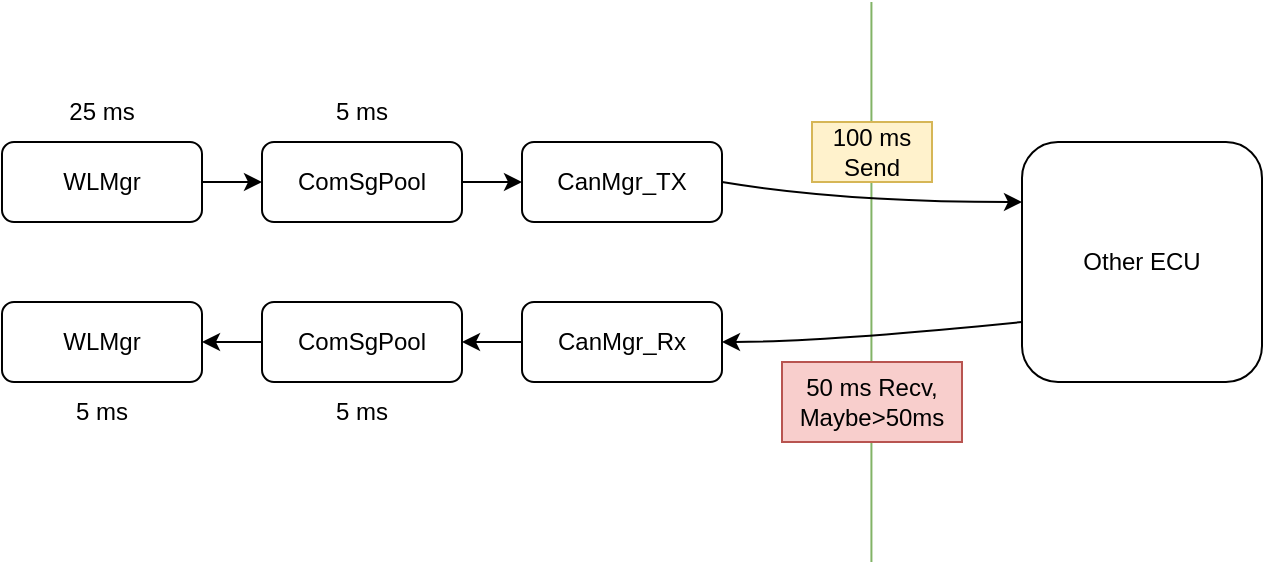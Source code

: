 <mxfile version="21.3.4" type="github">
  <diagram name="第 1 页" id="kOARaLgEpp79fm4aczMa">
    <mxGraphModel dx="788" dy="432" grid="1" gridSize="10" guides="1" tooltips="1" connect="1" arrows="1" fold="1" page="1" pageScale="1" pageWidth="850" pageHeight="1100" math="0" shadow="0">
      <root>
        <mxCell id="0" />
        <mxCell id="1" parent="0" />
        <mxCell id="nJ7Q8TauHSSMrptoCDet-9" value="" style="edgeStyle=orthogonalEdgeStyle;rounded=0;orthogonalLoop=1;jettySize=auto;html=1;" edge="1" parent="1" source="nJ7Q8TauHSSMrptoCDet-1" target="nJ7Q8TauHSSMrptoCDet-2">
          <mxGeometry relative="1" as="geometry" />
        </mxCell>
        <mxCell id="nJ7Q8TauHSSMrptoCDet-1" value="WLMgr" style="rounded=1;whiteSpace=wrap;html=1;" vertex="1" parent="1">
          <mxGeometry x="80" y="150" width="100" height="40" as="geometry" />
        </mxCell>
        <mxCell id="nJ7Q8TauHSSMrptoCDet-10" value="" style="edgeStyle=orthogonalEdgeStyle;rounded=0;orthogonalLoop=1;jettySize=auto;html=1;" edge="1" parent="1" source="nJ7Q8TauHSSMrptoCDet-2" target="nJ7Q8TauHSSMrptoCDet-3">
          <mxGeometry relative="1" as="geometry" />
        </mxCell>
        <mxCell id="nJ7Q8TauHSSMrptoCDet-2" value="ComSgPool" style="rounded=1;whiteSpace=wrap;html=1;" vertex="1" parent="1">
          <mxGeometry x="210" y="150" width="100" height="40" as="geometry" />
        </mxCell>
        <mxCell id="nJ7Q8TauHSSMrptoCDet-3" value="CanMgr_TX" style="rounded=1;whiteSpace=wrap;html=1;" vertex="1" parent="1">
          <mxGeometry x="340" y="150" width="100" height="40" as="geometry" />
        </mxCell>
        <mxCell id="nJ7Q8TauHSSMrptoCDet-12" value="" style="edgeStyle=orthogonalEdgeStyle;rounded=0;orthogonalLoop=1;jettySize=auto;html=1;" edge="1" parent="1" source="nJ7Q8TauHSSMrptoCDet-4" target="nJ7Q8TauHSSMrptoCDet-5">
          <mxGeometry relative="1" as="geometry" />
        </mxCell>
        <mxCell id="nJ7Q8TauHSSMrptoCDet-4" value="CanMgr_Rx" style="rounded=1;whiteSpace=wrap;html=1;" vertex="1" parent="1">
          <mxGeometry x="340" y="230" width="100" height="40" as="geometry" />
        </mxCell>
        <mxCell id="nJ7Q8TauHSSMrptoCDet-13" value="" style="edgeStyle=orthogonalEdgeStyle;rounded=0;orthogonalLoop=1;jettySize=auto;html=1;" edge="1" parent="1" source="nJ7Q8TauHSSMrptoCDet-5" target="nJ7Q8TauHSSMrptoCDet-6">
          <mxGeometry relative="1" as="geometry" />
        </mxCell>
        <mxCell id="nJ7Q8TauHSSMrptoCDet-5" value="ComSgPool" style="rounded=1;whiteSpace=wrap;html=1;" vertex="1" parent="1">
          <mxGeometry x="210" y="230" width="100" height="40" as="geometry" />
        </mxCell>
        <mxCell id="nJ7Q8TauHSSMrptoCDet-6" value="WLMgr" style="rounded=1;whiteSpace=wrap;html=1;" vertex="1" parent="1">
          <mxGeometry x="80" y="230" width="100" height="40" as="geometry" />
        </mxCell>
        <mxCell id="nJ7Q8TauHSSMrptoCDet-7" value="" style="endArrow=none;html=1;rounded=0;fillColor=#d5e8d4;strokeColor=#82b366;" edge="1" parent="1">
          <mxGeometry width="50" height="50" relative="1" as="geometry">
            <mxPoint x="514.71" y="360" as="sourcePoint" />
            <mxPoint x="514.71" y="80" as="targetPoint" />
          </mxGeometry>
        </mxCell>
        <mxCell id="nJ7Q8TauHSSMrptoCDet-8" value="Other ECU" style="rounded=1;whiteSpace=wrap;html=1;" vertex="1" parent="1">
          <mxGeometry x="590" y="150" width="120" height="120" as="geometry" />
        </mxCell>
        <mxCell id="nJ7Q8TauHSSMrptoCDet-14" value="" style="curved=1;endArrow=classic;html=1;rounded=0;exitX=1;exitY=0.5;exitDx=0;exitDy=0;entryX=0;entryY=0.25;entryDx=0;entryDy=0;" edge="1" parent="1" source="nJ7Q8TauHSSMrptoCDet-3" target="nJ7Q8TauHSSMrptoCDet-8">
          <mxGeometry width="50" height="50" relative="1" as="geometry">
            <mxPoint x="450" y="180" as="sourcePoint" />
            <mxPoint x="500" y="130" as="targetPoint" />
            <Array as="points">
              <mxPoint x="500" y="180" />
            </Array>
          </mxGeometry>
        </mxCell>
        <mxCell id="nJ7Q8TauHSSMrptoCDet-15" value="" style="curved=1;endArrow=classic;html=1;rounded=0;exitX=0;exitY=0.75;exitDx=0;exitDy=0;entryX=1;entryY=0.5;entryDx=0;entryDy=0;" edge="1" parent="1" source="nJ7Q8TauHSSMrptoCDet-8" target="nJ7Q8TauHSSMrptoCDet-4">
          <mxGeometry width="50" height="50" relative="1" as="geometry">
            <mxPoint x="480" y="210" as="sourcePoint" />
            <mxPoint x="530" y="160" as="targetPoint" />
            <Array as="points">
              <mxPoint x="490" y="250" />
            </Array>
          </mxGeometry>
        </mxCell>
        <mxCell id="nJ7Q8TauHSSMrptoCDet-16" value="25 ms" style="text;html=1;strokeColor=none;fillColor=none;align=center;verticalAlign=middle;whiteSpace=wrap;rounded=0;" vertex="1" parent="1">
          <mxGeometry x="100" y="120" width="60" height="30" as="geometry" />
        </mxCell>
        <mxCell id="nJ7Q8TauHSSMrptoCDet-17" value="5 ms" style="text;html=1;strokeColor=none;fillColor=none;align=center;verticalAlign=middle;whiteSpace=wrap;rounded=0;" vertex="1" parent="1">
          <mxGeometry x="230" y="120" width="60" height="30" as="geometry" />
        </mxCell>
        <mxCell id="nJ7Q8TauHSSMrptoCDet-18" value="100 ms Send" style="text;html=1;strokeColor=#d6b656;fillColor=#fff2cc;align=center;verticalAlign=middle;whiteSpace=wrap;rounded=0;" vertex="1" parent="1">
          <mxGeometry x="485" y="140" width="60" height="30" as="geometry" />
        </mxCell>
        <mxCell id="nJ7Q8TauHSSMrptoCDet-19" value="50 ms Recv, Maybe&amp;gt;50ms" style="text;html=1;strokeColor=#b85450;fillColor=#f8cecc;align=center;verticalAlign=middle;whiteSpace=wrap;rounded=0;" vertex="1" parent="1">
          <mxGeometry x="470" y="260" width="90" height="40" as="geometry" />
        </mxCell>
        <mxCell id="nJ7Q8TauHSSMrptoCDet-20" value="5 ms" style="text;html=1;strokeColor=none;fillColor=none;align=center;verticalAlign=middle;whiteSpace=wrap;rounded=0;" vertex="1" parent="1">
          <mxGeometry x="230" y="270" width="60" height="30" as="geometry" />
        </mxCell>
        <mxCell id="nJ7Q8TauHSSMrptoCDet-21" value="5 ms" style="text;html=1;strokeColor=none;fillColor=none;align=center;verticalAlign=middle;whiteSpace=wrap;rounded=0;" vertex="1" parent="1">
          <mxGeometry x="100" y="270" width="60" height="30" as="geometry" />
        </mxCell>
      </root>
    </mxGraphModel>
  </diagram>
</mxfile>
